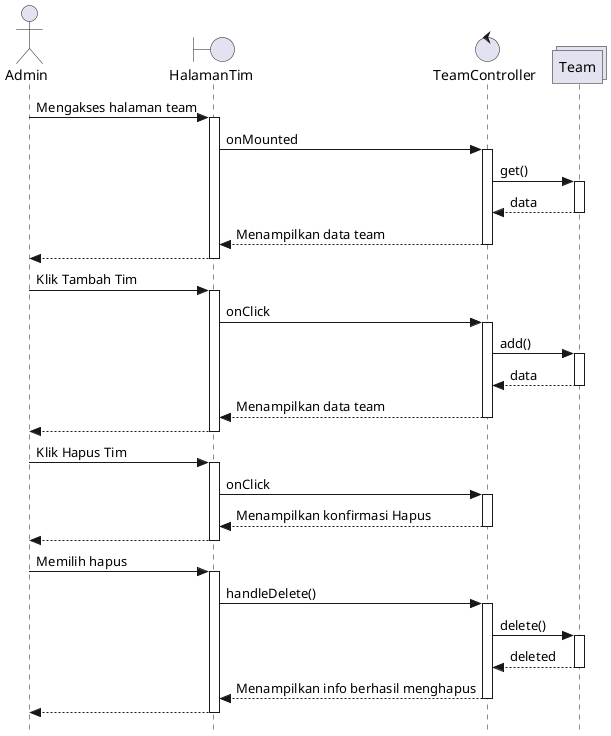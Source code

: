 @startuml "team"
skinparam style strictuml

actor Admin
boundary HalamanTim as View
control TeamController as Controller
collections Team as Collection

Admin -> View ++ : Mengakses halaman team
  View -> Controller ++: onMounted
    Controller -> Collection ++ : get()
    return data
  return Menampilkan data team
return

Admin -> View ++ : Klik Tambah Tim
  View -> Controller ++: onClick
    Controller -> Collection ++ : add()
    return data
  return Menampilkan data team
return

Admin -> View ++ : Klik Hapus Tim
  View -> Controller ++: onClick
  return Menampilkan konfirmasi Hapus
return

Admin -> View ++ : Memilih hapus
  View -> Controller ++: handleDelete()
    Controller -> Collection ++: delete()
    return deleted
  return Menampilkan info berhasil menghapus
return

@enduml